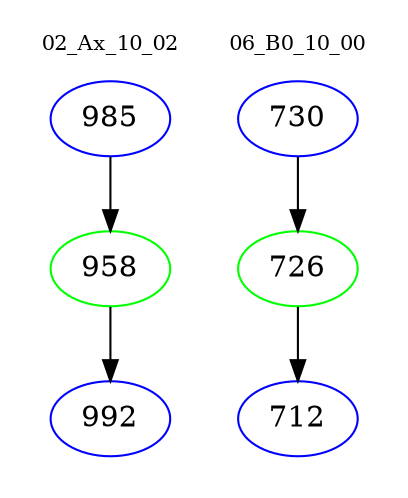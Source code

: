 digraph{
subgraph cluster_0 {
color = white
label = "02_Ax_10_02";
fontsize=10;
T0_985 [label="985", color="blue"]
T0_985 -> T0_958 [color="black"]
T0_958 [label="958", color="green"]
T0_958 -> T0_992 [color="black"]
T0_992 [label="992", color="blue"]
}
subgraph cluster_1 {
color = white
label = "06_B0_10_00";
fontsize=10;
T1_730 [label="730", color="blue"]
T1_730 -> T1_726 [color="black"]
T1_726 [label="726", color="green"]
T1_726 -> T1_712 [color="black"]
T1_712 [label="712", color="blue"]
}
}
